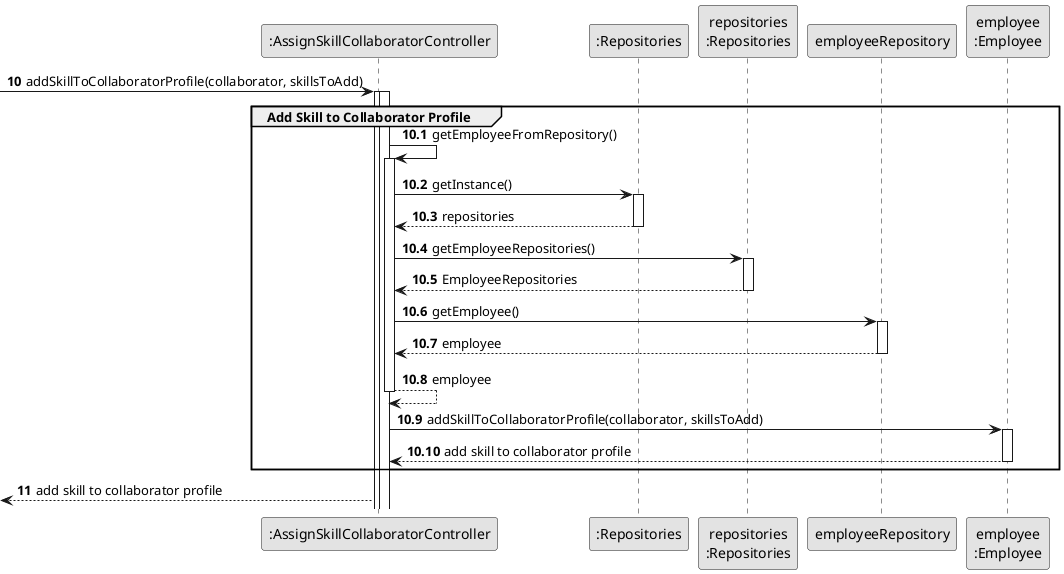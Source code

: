 @startuml
skinparam monochrome true
skinparam packageStyle rectangle
skinparam shadowing false



participant ":AssignSkillCollaboratorController" as CTRL
participant ":Repositories" as RepositorySingleton
participant "repositories\n:Repositories" as PLAT
participant "employeeRepository" as EmployeeRepository
participant "employee\n:Employee" as ORG


autonumber 10
-> CTRL: addSkillToCollaboratorProfile(collaborator, skillsToAdd)

autonumber 10.1
activate CTRL
group Add Skill to Collaborator Profile
       activate CTRL
                                  CTRL->CTRL: getEmployeeFromRepository()

                                                                         activate CTRL
                                                                         CTRL -> RepositorySingleton : getInstance()
                                                                         activate RepositorySingleton

                                                                         RepositorySingleton --> CTRL : repositories
                                                                         deactivate RepositorySingleton

                                                                         CTRL -> PLAT : getEmployeeRepositories()
                                                                         activate PLAT


                                                                         PLAT --> CTRL : EmployeeRepositories
                                                                         deactivate PLAT


                                                                         CTRL -> EmployeeRepository: getEmployee()
                                                                         activate EmployeeRepository
                                                                         EmployeeRepository -->CTRL: employee
                                                                         deactivate EmployeeRepository

                                                                     CTRL-->CTRL: employee
                                                                     deactivate CTRL
                                                             CTRL -> ORG : addSkillToCollaboratorProfile(collaborator, skillsToAdd)
                                                             activate ORG

                                                             ORG --> CTRL : add skill to collaborator profile
                                                             deactivate ORG
end


    autonumber 11
<-- CTRL : add skill to collaborator profile


@enduml
